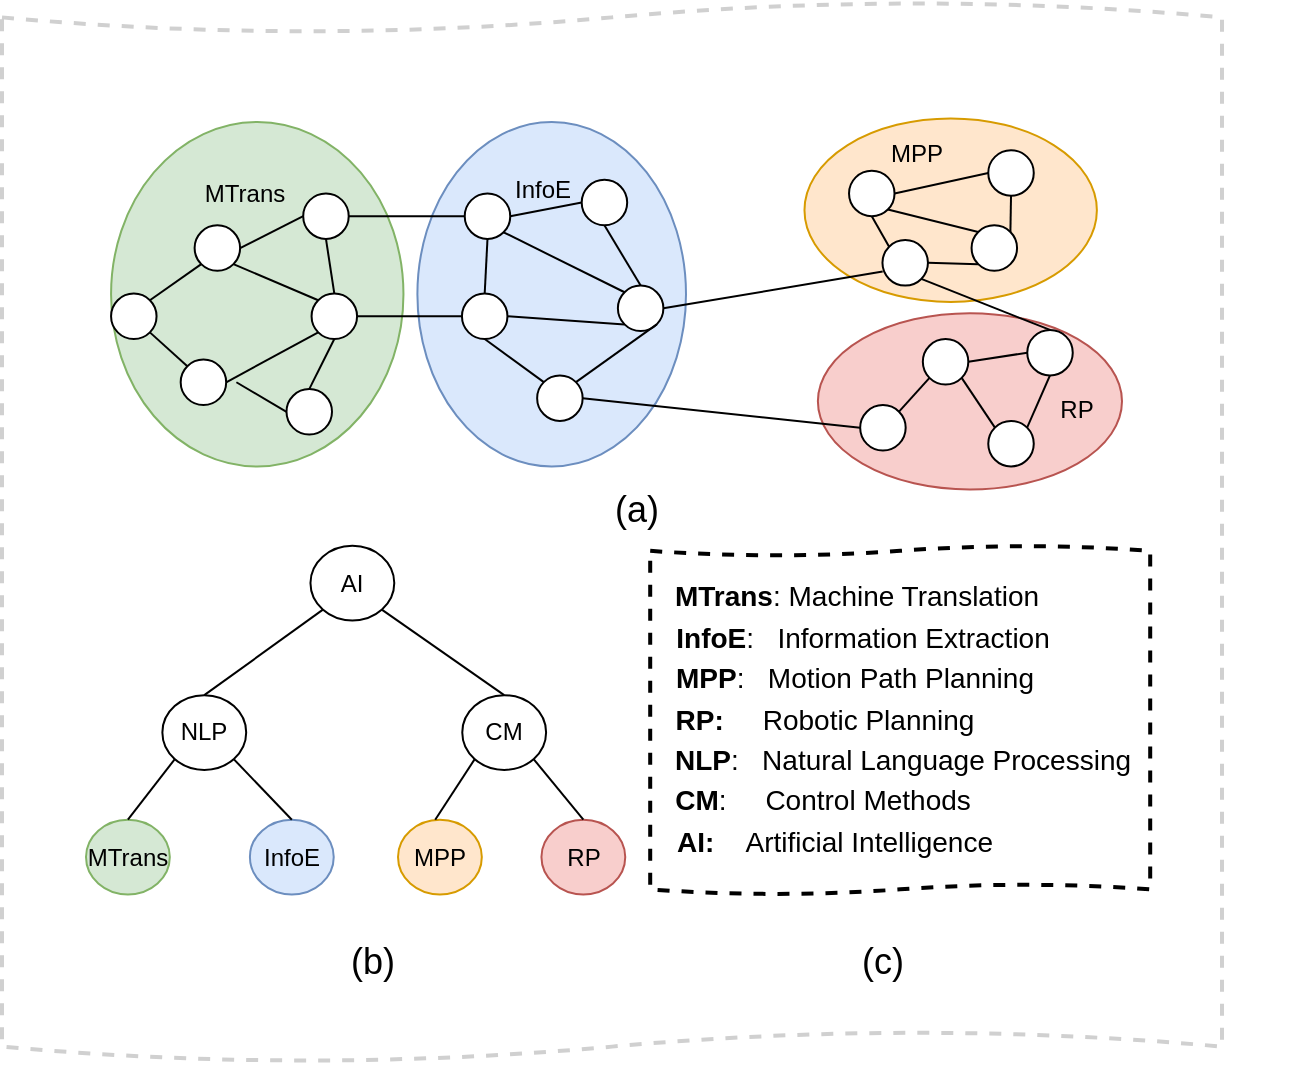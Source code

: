 <mxfile version="15.9.4" type="github">
  <diagram id="Tzu8PK6QvWU2OzIfQCwD" name="第 1 页">
    <mxGraphModel dx="2262" dy="1747" grid="1" gridSize="10" guides="1" tooltips="1" connect="1" arrows="1" fold="1" page="1" pageScale="1" pageWidth="827" pageHeight="1169" math="0" shadow="0">
      <root>
        <mxCell id="0" />
        <mxCell id="1" parent="0" />
        <mxCell id="Qkokatxqa7HjXn-N0xHt-103" value="" style="group" vertex="1" connectable="0" parent="1">
          <mxGeometry x="-200" y="-40" width="650" height="540" as="geometry" />
        </mxCell>
        <mxCell id="Qkokatxqa7HjXn-N0xHt-98" value="" style="shape=tape;whiteSpace=wrap;html=1;strokeWidth=2;size=0.029;dashed=1;strokeColor=#D0D0D0;" vertex="1" parent="Qkokatxqa7HjXn-N0xHt-103">
          <mxGeometry width="610" height="530" as="geometry" />
        </mxCell>
        <mxCell id="Qkokatxqa7HjXn-N0xHt-16" value="" style="group" vertex="1" connectable="0" parent="Qkokatxqa7HjXn-N0xHt-103">
          <mxGeometry x="42" y="40" width="608" height="500" as="geometry" />
        </mxCell>
        <mxCell id="Qkokatxqa7HjXn-N0xHt-91" value="" style="group" vertex="1" connectable="0" parent="Qkokatxqa7HjXn-N0xHt-16">
          <mxGeometry x="12.53" y="18.2" width="595.47" height="461.8" as="geometry" />
        </mxCell>
        <mxCell id="Qkokatxqa7HjXn-N0xHt-100" value="" style="group" vertex="1" connectable="0" parent="Qkokatxqa7HjXn-N0xHt-91">
          <mxGeometry width="505.47" height="185.53" as="geometry" />
        </mxCell>
        <mxCell id="Qkokatxqa7HjXn-N0xHt-19" value="" style="ellipse;whiteSpace=wrap;html=1;strokeColor=#b85450;fillColor=#F8CECC;" vertex="1" parent="Qkokatxqa7HjXn-N0xHt-100">
          <mxGeometry x="353.41" y="97.38" width="152.06" height="88.15" as="geometry" />
        </mxCell>
        <mxCell id="Qkokatxqa7HjXn-N0xHt-20" value="" style="ellipse;whiteSpace=wrap;html=1;strokeColor=#d79b00;fillColor=#FFE6CC;" vertex="1" parent="Qkokatxqa7HjXn-N0xHt-100">
          <mxGeometry x="346.71" width="146.2" height="91.8" as="geometry" />
        </mxCell>
        <mxCell id="Qkokatxqa7HjXn-N0xHt-21" value="" style="ellipse;whiteSpace=wrap;html=1;strokeColor=#6c8ebf;fillColor=#dae8fc;" vertex="1" parent="Qkokatxqa7HjXn-N0xHt-100">
          <mxGeometry x="153.17" y="1.8" width="134.3" height="172.21" as="geometry" />
        </mxCell>
        <mxCell id="Qkokatxqa7HjXn-N0xHt-22" value="" style="ellipse;whiteSpace=wrap;html=1;fillColor=#d5e8d4;strokeColor=#82B366;" vertex="1" parent="Qkokatxqa7HjXn-N0xHt-100">
          <mxGeometry y="1.8" width="146.2" height="172.21" as="geometry" />
        </mxCell>
        <mxCell id="Qkokatxqa7HjXn-N0xHt-23" value="" style="ellipse;whiteSpace=wrap;html=1;aspect=fixed;fillColor=#FFFFFF;" vertex="1" parent="Qkokatxqa7HjXn-N0xHt-100">
          <mxGeometry x="41.774" y="53.454" width="22.747" height="22.747" as="geometry" />
        </mxCell>
        <mxCell id="Qkokatxqa7HjXn-N0xHt-24" value="" style="ellipse;whiteSpace=wrap;html=1;aspect=fixed;fillColor=#FFFFFF;direction=south;" vertex="1" parent="Qkokatxqa7HjXn-N0xHt-100">
          <mxGeometry x="0.002" y="87.575" width="22.747" height="22.747" as="geometry" />
        </mxCell>
        <mxCell id="Qkokatxqa7HjXn-N0xHt-25" value="" style="ellipse;whiteSpace=wrap;html=1;aspect=fixed;fillColor=#FFFFFF;" vertex="1" parent="Qkokatxqa7HjXn-N0xHt-100">
          <mxGeometry x="34.812" y="120.558" width="22.747" height="22.747" as="geometry" />
        </mxCell>
        <mxCell id="Qkokatxqa7HjXn-N0xHt-26" value="" style="ellipse;whiteSpace=wrap;html=1;aspect=fixed;fillColor=#FFFFFF;strokeColor=#000000;" vertex="1" parent="Qkokatxqa7HjXn-N0xHt-100">
          <mxGeometry x="96.078" y="37.531" width="22.747" height="22.747" as="geometry" />
        </mxCell>
        <mxCell id="Qkokatxqa7HjXn-N0xHt-27" value="" style="ellipse;whiteSpace=wrap;html=1;aspect=fixed;fillColor=#FFFFFF;strokeColor=#000000;" vertex="1" parent="Qkokatxqa7HjXn-N0xHt-100">
          <mxGeometry x="100.255" y="87.575" width="22.747" height="22.747" as="geometry" />
        </mxCell>
        <mxCell id="Qkokatxqa7HjXn-N0xHt-28" value="" style="ellipse;whiteSpace=wrap;html=1;aspect=fixed;fillColor=#FFFFFF;strokeColor=#000000;" vertex="1" parent="Qkokatxqa7HjXn-N0xHt-100">
          <mxGeometry x="87.723" y="135.344" width="22.747" height="22.747" as="geometry" />
        </mxCell>
        <mxCell id="Qkokatxqa7HjXn-N0xHt-29" value="" style="ellipse;whiteSpace=wrap;html=1;aspect=fixed;fillColor=#FFFFFF;strokeColor=#000000;" vertex="1" parent="Qkokatxqa7HjXn-N0xHt-100">
          <mxGeometry x="175.445" y="87.575" width="22.747" height="22.747" as="geometry" />
        </mxCell>
        <mxCell id="Qkokatxqa7HjXn-N0xHt-30" value="" style="ellipse;whiteSpace=wrap;html=1;aspect=fixed;fillColor=#FFFFFF;strokeColor=#000000;" vertex="1" parent="Qkokatxqa7HjXn-N0xHt-100">
          <mxGeometry x="176.837" y="37.531" width="22.747" height="22.747" as="geometry" />
        </mxCell>
        <mxCell id="Qkokatxqa7HjXn-N0xHt-31" value="" style="endArrow=none;html=1;exitX=1;exitY=0.5;exitDx=0;exitDy=0;entryX=0;entryY=0.5;entryDx=0;entryDy=0;fontSize=12;fillColor=#FFFFFF;" edge="1" parent="Qkokatxqa7HjXn-N0xHt-100" source="Qkokatxqa7HjXn-N0xHt-23" target="Qkokatxqa7HjXn-N0xHt-26">
          <mxGeometry width="50" height="50" relative="1" as="geometry">
            <mxPoint x="448.356" y="274.102" as="sourcePoint" />
            <mxPoint x="86.331" y="58.003" as="targetPoint" />
            <Array as="points">
              <mxPoint x="96.078" y="48.904" />
            </Array>
          </mxGeometry>
        </mxCell>
        <mxCell id="Qkokatxqa7HjXn-N0xHt-32" value="" style="endArrow=none;html=1;exitX=1;exitY=1;exitDx=0;exitDy=0;entryX=0;entryY=0;entryDx=0;entryDy=0;fontSize=12;fillColor=#FFFFFF;" edge="1" parent="Qkokatxqa7HjXn-N0xHt-100" source="Qkokatxqa7HjXn-N0xHt-23" target="Qkokatxqa7HjXn-N0xHt-27">
          <mxGeometry width="50" height="50" relative="1" as="geometry">
            <mxPoint x="448.356" y="274.102" as="sourcePoint" />
            <mxPoint x="517.976" y="217.234" as="targetPoint" />
          </mxGeometry>
        </mxCell>
        <mxCell id="Qkokatxqa7HjXn-N0xHt-33" value="" style="endArrow=none;html=1;entryX=0;entryY=0.5;entryDx=0;entryDy=0;fontSize=12;fillColor=#FFFFFF;" edge="1" parent="Qkokatxqa7HjXn-N0xHt-100" target="Qkokatxqa7HjXn-N0xHt-28">
          <mxGeometry width="50" height="50" relative="1" as="geometry">
            <mxPoint x="62.66" y="131.932" as="sourcePoint" />
            <mxPoint x="517.976" y="217.234" as="targetPoint" />
          </mxGeometry>
        </mxCell>
        <mxCell id="Qkokatxqa7HjXn-N0xHt-34" value="" style="endArrow=none;html=1;exitX=1;exitY=0.5;exitDx=0;exitDy=0;entryX=0;entryY=1;entryDx=0;entryDy=0;fontSize=12;fillColor=#FFFFFF;" edge="1" parent="Qkokatxqa7HjXn-N0xHt-100" source="Qkokatxqa7HjXn-N0xHt-25" target="Qkokatxqa7HjXn-N0xHt-27">
          <mxGeometry width="50" height="50" relative="1" as="geometry">
            <mxPoint x="448.356" y="274.102" as="sourcePoint" />
            <mxPoint x="517.976" y="217.234" as="targetPoint" />
          </mxGeometry>
        </mxCell>
        <mxCell id="Qkokatxqa7HjXn-N0xHt-35" value="" style="endArrow=none;html=1;exitX=0;exitY=0;exitDx=0;exitDy=0;entryX=0;entryY=1;entryDx=0;entryDy=0;fontSize=12;fillColor=#FFFFFF;" edge="1" parent="Qkokatxqa7HjXn-N0xHt-100" source="Qkokatxqa7HjXn-N0xHt-24" target="Qkokatxqa7HjXn-N0xHt-23">
          <mxGeometry width="50" height="50" relative="1" as="geometry">
            <mxPoint x="448.356" y="274.102" as="sourcePoint" />
            <mxPoint x="517.976" y="217.234" as="targetPoint" />
          </mxGeometry>
        </mxCell>
        <mxCell id="Qkokatxqa7HjXn-N0xHt-36" value="" style="endArrow=none;html=1;exitX=1;exitY=0;exitDx=0;exitDy=0;entryX=0;entryY=0;entryDx=0;entryDy=0;fontSize=12;fillColor=#FFFFFF;" edge="1" parent="Qkokatxqa7HjXn-N0xHt-100" source="Qkokatxqa7HjXn-N0xHt-24" target="Qkokatxqa7HjXn-N0xHt-25">
          <mxGeometry width="50" height="50" relative="1" as="geometry">
            <mxPoint x="448.356" y="274.102" as="sourcePoint" />
            <mxPoint x="517.976" y="217.234" as="targetPoint" />
          </mxGeometry>
        </mxCell>
        <mxCell id="Qkokatxqa7HjXn-N0xHt-37" value="" style="endArrow=none;html=1;entryX=0.5;entryY=1;entryDx=0;entryDy=0;exitX=0.5;exitY=0;exitDx=0;exitDy=0;fontSize=12;fillColor=#FFFFFF;" edge="1" parent="Qkokatxqa7HjXn-N0xHt-100" source="Qkokatxqa7HjXn-N0xHt-27" target="Qkokatxqa7HjXn-N0xHt-26">
          <mxGeometry width="50" height="50" relative="1" as="geometry">
            <mxPoint x="448.356" y="274.102" as="sourcePoint" />
            <mxPoint x="517.976" y="217.234" as="targetPoint" />
          </mxGeometry>
        </mxCell>
        <mxCell id="Qkokatxqa7HjXn-N0xHt-38" value="" style="endArrow=none;html=1;entryX=0.5;entryY=1;entryDx=0;entryDy=0;exitX=0.5;exitY=0;exitDx=0;exitDy=0;fontSize=12;fillColor=#FFFFFF;" edge="1" parent="Qkokatxqa7HjXn-N0xHt-100" source="Qkokatxqa7HjXn-N0xHt-28" target="Qkokatxqa7HjXn-N0xHt-27">
          <mxGeometry width="50" height="50" relative="1" as="geometry">
            <mxPoint x="448.356" y="274.102" as="sourcePoint" />
            <mxPoint x="517.976" y="217.234" as="targetPoint" />
          </mxGeometry>
        </mxCell>
        <mxCell id="Qkokatxqa7HjXn-N0xHt-39" value="" style="endArrow=none;html=1;entryX=1;entryY=0.5;entryDx=0;entryDy=0;exitX=0;exitY=0.5;exitDx=0;exitDy=0;fontSize=12;fillColor=#FFFFFF;" edge="1" parent="Qkokatxqa7HjXn-N0xHt-100" source="Qkokatxqa7HjXn-N0xHt-30" target="Qkokatxqa7HjXn-N0xHt-26">
          <mxGeometry width="50" height="50" relative="1" as="geometry">
            <mxPoint x="448.356" y="274.102" as="sourcePoint" />
            <mxPoint x="517.976" y="217.234" as="targetPoint" />
          </mxGeometry>
        </mxCell>
        <mxCell id="Qkokatxqa7HjXn-N0xHt-40" value="" style="endArrow=none;html=1;exitX=1;exitY=0.5;exitDx=0;exitDy=0;entryX=0;entryY=0.5;entryDx=0;entryDy=0;fontSize=12;fillColor=#FFFFFF;" edge="1" parent="Qkokatxqa7HjXn-N0xHt-100" source="Qkokatxqa7HjXn-N0xHt-27" target="Qkokatxqa7HjXn-N0xHt-29">
          <mxGeometry width="50" height="50" relative="1" as="geometry">
            <mxPoint x="448.356" y="274.102" as="sourcePoint" />
            <mxPoint x="517.976" y="217.234" as="targetPoint" />
          </mxGeometry>
        </mxCell>
        <mxCell id="Qkokatxqa7HjXn-N0xHt-41" value="" style="endArrow=none;html=1;entryX=0.5;entryY=1;entryDx=0;entryDy=0;exitX=0.5;exitY=0;exitDx=0;exitDy=0;fontSize=12;fillColor=#FFFFFF;" edge="1" parent="Qkokatxqa7HjXn-N0xHt-100" source="Qkokatxqa7HjXn-N0xHt-29" target="Qkokatxqa7HjXn-N0xHt-30">
          <mxGeometry width="50" height="50" relative="1" as="geometry">
            <mxPoint x="448.356" y="274.102" as="sourcePoint" />
            <mxPoint x="517.976" y="217.234" as="targetPoint" />
          </mxGeometry>
        </mxCell>
        <mxCell id="Qkokatxqa7HjXn-N0xHt-42" value="" style="ellipse;whiteSpace=wrap;html=1;aspect=fixed;fillColor=#FFFFFF;strokeColor=#000000;" vertex="1" parent="Qkokatxqa7HjXn-N0xHt-100">
          <mxGeometry x="213.04" y="128.52" width="22.747" height="22.747" as="geometry" />
        </mxCell>
        <mxCell id="Qkokatxqa7HjXn-N0xHt-43" value="" style="endArrow=none;html=1;entryX=0.5;entryY=1;entryDx=0;entryDy=0;fontSize=12;fillColor=#FFFFFF;exitX=0;exitY=0;exitDx=0;exitDy=0;" edge="1" parent="Qkokatxqa7HjXn-N0xHt-100" source="Qkokatxqa7HjXn-N0xHt-42" target="Qkokatxqa7HjXn-N0xHt-29">
          <mxGeometry width="50" height="50" relative="1" as="geometry">
            <mxPoint x="226.964" y="128.52" as="sourcePoint" />
            <mxPoint x="517.976" y="217.234" as="targetPoint" />
          </mxGeometry>
        </mxCell>
        <mxCell id="Qkokatxqa7HjXn-N0xHt-44" value="" style="ellipse;whiteSpace=wrap;html=1;aspect=fixed;fillColor=#FFFFFF;strokeColor=#000000;" vertex="1" parent="Qkokatxqa7HjXn-N0xHt-100">
          <mxGeometry x="235.318" y="30.707" width="22.747" height="22.747" as="geometry" />
        </mxCell>
        <mxCell id="Qkokatxqa7HjXn-N0xHt-45" value="" style="ellipse;whiteSpace=wrap;html=1;aspect=fixed;fillColor=#FFFFFF;strokeColor=#000000;" vertex="1" parent="Qkokatxqa7HjXn-N0xHt-100">
          <mxGeometry x="253.419" y="83.594" width="22.747" height="22.747" as="geometry" />
        </mxCell>
        <mxCell id="Qkokatxqa7HjXn-N0xHt-46" value="" style="endArrow=none;html=1;exitX=1;exitY=0.5;exitDx=0;exitDy=0;entryX=0;entryY=0.5;entryDx=0;entryDy=0;fontSize=12;fillColor=#FFFFFF;" edge="1" parent="Qkokatxqa7HjXn-N0xHt-100" source="Qkokatxqa7HjXn-N0xHt-30" target="Qkokatxqa7HjXn-N0xHt-44">
          <mxGeometry width="50" height="50" relative="1" as="geometry">
            <mxPoint x="448.356" y="160.366" as="sourcePoint" />
            <mxPoint x="517.976" y="103.498" as="targetPoint" />
          </mxGeometry>
        </mxCell>
        <mxCell id="Qkokatxqa7HjXn-N0xHt-47" value="" style="endArrow=none;html=1;entryX=0;entryY=0;entryDx=0;entryDy=0;exitX=1;exitY=1;exitDx=0;exitDy=0;fontSize=12;fillColor=#FFFFFF;" edge="1" parent="Qkokatxqa7HjXn-N0xHt-100" source="Qkokatxqa7HjXn-N0xHt-30" target="Qkokatxqa7HjXn-N0xHt-45">
          <mxGeometry width="50" height="50" relative="1" as="geometry">
            <mxPoint x="197.723" y="46.63" as="sourcePoint" />
            <mxPoint x="517.976" y="103.498" as="targetPoint" />
          </mxGeometry>
        </mxCell>
        <mxCell id="Qkokatxqa7HjXn-N0xHt-48" value="" style="endArrow=none;html=1;exitX=1;exitY=0.5;exitDx=0;exitDy=0;entryX=0;entryY=1;entryDx=0;entryDy=0;fontSize=12;fillColor=#FFFFFF;" edge="1" parent="Qkokatxqa7HjXn-N0xHt-100" source="Qkokatxqa7HjXn-N0xHt-29" target="Qkokatxqa7HjXn-N0xHt-45">
          <mxGeometry width="50" height="50" relative="1" as="geometry">
            <mxPoint x="448.356" y="160.366" as="sourcePoint" />
            <mxPoint x="517.976" y="103.498" as="targetPoint" />
          </mxGeometry>
        </mxCell>
        <mxCell id="Qkokatxqa7HjXn-N0xHt-49" value="" style="endArrow=none;html=1;exitX=0.5;exitY=0;exitDx=0;exitDy=0;entryX=0.5;entryY=1;entryDx=0;entryDy=0;fontSize=12;fillColor=#FFFFFF;" edge="1" parent="Qkokatxqa7HjXn-N0xHt-100" source="Qkokatxqa7HjXn-N0xHt-45" target="Qkokatxqa7HjXn-N0xHt-44">
          <mxGeometry width="50" height="50" relative="1" as="geometry">
            <mxPoint x="448.356" y="160.366" as="sourcePoint" />
            <mxPoint x="517.976" y="103.498" as="targetPoint" />
          </mxGeometry>
        </mxCell>
        <mxCell id="Qkokatxqa7HjXn-N0xHt-50" value="" style="ellipse;whiteSpace=wrap;html=1;aspect=fixed;fillColor=#FFFFFF;strokeColor=#000000;" vertex="1" parent="Qkokatxqa7HjXn-N0xHt-100">
          <mxGeometry x="385.698" y="60.847" width="22.747" height="22.747" as="geometry" />
        </mxCell>
        <mxCell id="Qkokatxqa7HjXn-N0xHt-51" value="" style="ellipse;whiteSpace=wrap;html=1;aspect=fixed;fillColor=#FFFFFF;strokeColor=#000000;" vertex="1" parent="Qkokatxqa7HjXn-N0xHt-100">
          <mxGeometry x="430.255" y="53.454" width="22.747" height="22.747" as="geometry" />
        </mxCell>
        <mxCell id="Qkokatxqa7HjXn-N0xHt-52" value="" style="ellipse;whiteSpace=wrap;html=1;aspect=fixed;fillColor=#FFFFFF;strokeColor=#000000;" vertex="1" parent="Qkokatxqa7HjXn-N0xHt-100">
          <mxGeometry x="368.989" y="26.157" width="22.747" height="22.747" as="geometry" />
        </mxCell>
        <mxCell id="Qkokatxqa7HjXn-N0xHt-53" value="" style="ellipse;whiteSpace=wrap;html=1;aspect=fixed;fillColor=#FFFFFF;strokeColor=#000000;" vertex="1" parent="Qkokatxqa7HjXn-N0xHt-100">
          <mxGeometry x="438.609" y="15.921" width="22.747" height="22.747" as="geometry" />
        </mxCell>
        <mxCell id="Qkokatxqa7HjXn-N0xHt-54" value="" style="endArrow=none;html=1;exitX=1;exitY=0.5;exitDx=0;exitDy=0;entryX=0;entryY=0.5;entryDx=0;entryDy=0;fontSize=12;fillColor=#FFFFFF;" edge="1" parent="Qkokatxqa7HjXn-N0xHt-100" source="Qkokatxqa7HjXn-N0xHt-52" target="Qkokatxqa7HjXn-N0xHt-53">
          <mxGeometry width="50" height="50" relative="1" as="geometry">
            <mxPoint x="494.305" y="269.553" as="sourcePoint" />
            <mxPoint x="563.926" y="212.685" as="targetPoint" />
          </mxGeometry>
        </mxCell>
        <mxCell id="Qkokatxqa7HjXn-N0xHt-55" value="" style="endArrow=none;html=1;exitX=1;exitY=1;exitDx=0;exitDy=0;entryX=0;entryY=0;entryDx=0;entryDy=0;fontSize=12;fillColor=#FFFFFF;" edge="1" parent="Qkokatxqa7HjXn-N0xHt-100" source="Qkokatxqa7HjXn-N0xHt-52" target="Qkokatxqa7HjXn-N0xHt-51">
          <mxGeometry width="50" height="50" relative="1" as="geometry">
            <mxPoint x="494.305" y="269.553" as="sourcePoint" />
            <mxPoint x="563.926" y="212.685" as="targetPoint" />
          </mxGeometry>
        </mxCell>
        <mxCell id="Qkokatxqa7HjXn-N0xHt-56" value="" style="endArrow=none;html=1;entryX=0;entryY=0;entryDx=0;entryDy=0;fontSize=12;fillColor=#FFFFFF;exitX=0.5;exitY=1;exitDx=0;exitDy=0;" edge="1" parent="Qkokatxqa7HjXn-N0xHt-100" source="Qkokatxqa7HjXn-N0xHt-52" target="Qkokatxqa7HjXn-N0xHt-50">
          <mxGeometry width="50" height="50" relative="1" as="geometry">
            <mxPoint x="387.09" y="50.042" as="sourcePoint" />
            <mxPoint x="563.926" y="212.685" as="targetPoint" />
          </mxGeometry>
        </mxCell>
        <mxCell id="Qkokatxqa7HjXn-N0xHt-57" value="" style="endArrow=none;html=1;exitX=1;exitY=0;exitDx=0;exitDy=0;entryX=0.5;entryY=1;entryDx=0;entryDy=0;fontSize=12;fillColor=#FFFFFF;" edge="1" parent="Qkokatxqa7HjXn-N0xHt-100" source="Qkokatxqa7HjXn-N0xHt-51" target="Qkokatxqa7HjXn-N0xHt-53">
          <mxGeometry width="50" height="50" relative="1" as="geometry">
            <mxPoint x="494.305" y="269.553" as="sourcePoint" />
            <mxPoint x="563.926" y="212.685" as="targetPoint" />
          </mxGeometry>
        </mxCell>
        <mxCell id="Qkokatxqa7HjXn-N0xHt-58" value="" style="endArrow=none;html=1;exitX=1;exitY=0.5;exitDx=0;exitDy=0;entryX=0;entryY=1;entryDx=0;entryDy=0;fontSize=12;fillColor=#FFFFFF;" edge="1" parent="Qkokatxqa7HjXn-N0xHt-100" source="Qkokatxqa7HjXn-N0xHt-50" target="Qkokatxqa7HjXn-N0xHt-51">
          <mxGeometry width="50" height="50" relative="1" as="geometry">
            <mxPoint x="494.305" y="269.553" as="sourcePoint" />
            <mxPoint x="563.926" y="212.685" as="targetPoint" />
          </mxGeometry>
        </mxCell>
        <mxCell id="Qkokatxqa7HjXn-N0xHt-59" value="" style="ellipse;whiteSpace=wrap;html=1;aspect=fixed;fillColor=#FFFFFF;strokeColor=#000000;" vertex="1" parent="Qkokatxqa7HjXn-N0xHt-100">
          <mxGeometry x="458.103" y="105.772" width="22.747" height="22.747" as="geometry" />
        </mxCell>
        <mxCell id="Qkokatxqa7HjXn-N0xHt-60" value="" style="ellipse;whiteSpace=wrap;html=1;aspect=fixed;fillColor=#FFFFFF;strokeColor=#000000;" vertex="1" parent="Qkokatxqa7HjXn-N0xHt-100">
          <mxGeometry x="438.609" y="151.267" width="22.747" height="22.747" as="geometry" />
        </mxCell>
        <mxCell id="Qkokatxqa7HjXn-N0xHt-61" value="" style="ellipse;whiteSpace=wrap;html=1;aspect=fixed;fillColor=#FFFFFF;strokeColor=#000000;" vertex="1" parent="Qkokatxqa7HjXn-N0xHt-100">
          <mxGeometry x="374.559" y="143.305" width="22.747" height="22.747" as="geometry" />
        </mxCell>
        <mxCell id="Qkokatxqa7HjXn-N0xHt-62" value="" style="ellipse;whiteSpace=wrap;html=1;aspect=fixed;fillColor=#FFFFFF;strokeColor=#000000;" vertex="1" parent="Qkokatxqa7HjXn-N0xHt-100">
          <mxGeometry x="405.888" y="110.322" width="22.747" height="22.747" as="geometry" />
        </mxCell>
        <mxCell id="Qkokatxqa7HjXn-N0xHt-63" value="" style="endArrow=none;html=1;entryX=0;entryY=1;entryDx=0;entryDy=0;exitX=1;exitY=0;exitDx=0;exitDy=0;fontSize=12;fillColor=#FFFFFF;" edge="1" parent="Qkokatxqa7HjXn-N0xHt-100" source="Qkokatxqa7HjXn-N0xHt-61" target="Qkokatxqa7HjXn-N0xHt-62">
          <mxGeometry width="50" height="50" relative="1" as="geometry">
            <mxPoint x="494.305" y="269.553" as="sourcePoint" />
            <mxPoint x="563.926" y="212.685" as="targetPoint" />
          </mxGeometry>
        </mxCell>
        <mxCell id="Qkokatxqa7HjXn-N0xHt-64" value="" style="endArrow=none;html=1;entryX=1;entryY=1;entryDx=0;entryDy=0;exitX=0;exitY=0;exitDx=0;exitDy=0;fontSize=12;fillColor=#FFFFFF;" edge="1" parent="Qkokatxqa7HjXn-N0xHt-100" source="Qkokatxqa7HjXn-N0xHt-60" target="Qkokatxqa7HjXn-N0xHt-62">
          <mxGeometry width="50" height="50" relative="1" as="geometry">
            <mxPoint x="494.305" y="269.553" as="sourcePoint" />
            <mxPoint x="563.926" y="212.685" as="targetPoint" />
          </mxGeometry>
        </mxCell>
        <mxCell id="Qkokatxqa7HjXn-N0xHt-65" value="" style="endArrow=none;html=1;exitX=1;exitY=0.5;exitDx=0;exitDy=0;entryX=0;entryY=0.5;entryDx=0;entryDy=0;fontSize=12;fillColor=#FFFFFF;" edge="1" parent="Qkokatxqa7HjXn-N0xHt-100" source="Qkokatxqa7HjXn-N0xHt-62" target="Qkokatxqa7HjXn-N0xHt-59">
          <mxGeometry width="50" height="50" relative="1" as="geometry">
            <mxPoint x="494.305" y="269.553" as="sourcePoint" />
            <mxPoint x="563.926" y="212.685" as="targetPoint" />
          </mxGeometry>
        </mxCell>
        <mxCell id="Qkokatxqa7HjXn-N0xHt-66" value="" style="endArrow=none;html=1;entryX=0.5;entryY=1;entryDx=0;entryDy=0;exitX=1;exitY=0;exitDx=0;exitDy=0;fontSize=12;fillColor=#FFFFFF;" edge="1" parent="Qkokatxqa7HjXn-N0xHt-100" source="Qkokatxqa7HjXn-N0xHt-60" target="Qkokatxqa7HjXn-N0xHt-59">
          <mxGeometry width="50" height="50" relative="1" as="geometry">
            <mxPoint x="494.305" y="269.553" as="sourcePoint" />
            <mxPoint x="563.926" y="212.685" as="targetPoint" />
          </mxGeometry>
        </mxCell>
        <mxCell id="Qkokatxqa7HjXn-N0xHt-67" value="" style="endArrow=none;html=1;entryX=0.5;entryY=0;entryDx=0;entryDy=0;exitX=1;exitY=1;exitDx=0;exitDy=0;fontSize=12;fillColor=#FFFFFF;" edge="1" parent="Qkokatxqa7HjXn-N0xHt-100" source="Qkokatxqa7HjXn-N0xHt-50" target="Qkokatxqa7HjXn-N0xHt-59">
          <mxGeometry width="50" height="50" relative="1" as="geometry">
            <mxPoint x="473.419" y="269.553" as="sourcePoint" />
            <mxPoint x="543.04" y="212.685" as="targetPoint" />
          </mxGeometry>
        </mxCell>
        <mxCell id="Qkokatxqa7HjXn-N0xHt-68" value="" style="endArrow=none;html=1;exitX=1;exitY=0.5;exitDx=0;exitDy=0;fontSize=12;fillColor=#FFFFFF;entryX=0.005;entryY=0.69;entryDx=0;entryDy=0;entryPerimeter=0;" edge="1" parent="Qkokatxqa7HjXn-N0xHt-100" source="Qkokatxqa7HjXn-N0xHt-45" target="Qkokatxqa7HjXn-N0xHt-50">
          <mxGeometry width="50" height="50" relative="1" as="geometry">
            <mxPoint x="313.293" y="144.443" as="sourcePoint" />
            <mxPoint x="382.913" y="87.575" as="targetPoint" />
          </mxGeometry>
        </mxCell>
        <mxCell id="Qkokatxqa7HjXn-N0xHt-69" value="" style="endArrow=none;html=1;entryX=1;entryY=1;entryDx=0;entryDy=0;exitX=1;exitY=0;exitDx=0;exitDy=0;fontSize=12;fillColor=#FFFFFF;" edge="1" parent="Qkokatxqa7HjXn-N0xHt-100" source="Qkokatxqa7HjXn-N0xHt-42" target="Qkokatxqa7HjXn-N0xHt-45">
          <mxGeometry width="50" height="50" relative="1" as="geometry">
            <mxPoint x="448.356" y="274.102" as="sourcePoint" />
            <mxPoint x="517.976" y="217.234" as="targetPoint" />
          </mxGeometry>
        </mxCell>
        <mxCell id="Qkokatxqa7HjXn-N0xHt-70" value="" style="endArrow=none;html=1;entryX=1;entryY=0.5;entryDx=0;entryDy=0;exitX=0;exitY=0.5;exitDx=0;exitDy=0;fontSize=12;fillColor=#FFFFFF;" edge="1" parent="Qkokatxqa7HjXn-N0xHt-100" source="Qkokatxqa7HjXn-N0xHt-61" target="Qkokatxqa7HjXn-N0xHt-42">
          <mxGeometry width="50" height="50" relative="1" as="geometry">
            <mxPoint x="370.381" y="155.816" as="sourcePoint" />
            <mxPoint x="254.911" y="105.853" as="targetPoint" />
          </mxGeometry>
        </mxCell>
        <mxCell id="Qkokatxqa7HjXn-N0xHt-71" value="MTrans" style="text;html=1;resizable=0;autosize=1;align=center;verticalAlign=middle;points=[];fillColor=none;strokeColor=none;rounded=0;dashed=1;" vertex="1" parent="Qkokatxqa7HjXn-N0xHt-100">
          <mxGeometry x="36.081" y="27.531" width="60" height="20" as="geometry" />
        </mxCell>
        <mxCell id="Qkokatxqa7HjXn-N0xHt-72" value="InfoE" style="text;html=1;resizable=0;autosize=1;align=center;verticalAlign=middle;points=[];fillColor=none;strokeColor=none;rounded=0;dashed=1;" vertex="1" parent="Qkokatxqa7HjXn-N0xHt-100">
          <mxGeometry x="195.314" y="26.154" width="40" height="20" as="geometry" />
        </mxCell>
        <mxCell id="Qkokatxqa7HjXn-N0xHt-73" value="RP" style="text;html=1;resizable=0;autosize=1;align=center;verticalAlign=middle;points=[];fillColor=none;strokeColor=none;rounded=0;dashed=1;" vertex="1" parent="Qkokatxqa7HjXn-N0xHt-100">
          <mxGeometry x="467.85" y="135.344" width="30" height="20" as="geometry" />
        </mxCell>
        <mxCell id="Qkokatxqa7HjXn-N0xHt-74" value="MPP" style="text;html=1;resizable=0;autosize=1;align=center;verticalAlign=middle;points=[];fillColor=none;strokeColor=none;rounded=0;dashed=1;" vertex="1" parent="Qkokatxqa7HjXn-N0xHt-100">
          <mxGeometry x="382.913" y="7.959" width="40" height="20" as="geometry" />
        </mxCell>
        <mxCell id="Qkokatxqa7HjXn-N0xHt-90" value="" style="group" vertex="1" connectable="0" parent="Qkokatxqa7HjXn-N0xHt-16">
          <mxGeometry y="231.87" width="532.098" height="174.34" as="geometry" />
        </mxCell>
        <mxCell id="Qkokatxqa7HjXn-N0xHt-2" value="" style="group" vertex="1" connectable="0" parent="Qkokatxqa7HjXn-N0xHt-90">
          <mxGeometry width="269.629" height="174.34" as="geometry" />
        </mxCell>
        <mxCell id="Qkokatxqa7HjXn-N0xHt-3" value="MTrans" style="ellipse;whiteSpace=wrap;html=1;strokeColor=#82B366;fillColor=#d5e8d4;" vertex="1" parent="Qkokatxqa7HjXn-N0xHt-2">
          <mxGeometry y="136.981" width="41.911" height="37.359" as="geometry" />
        </mxCell>
        <mxCell id="Qkokatxqa7HjXn-N0xHt-4" value="InfoE" style="ellipse;whiteSpace=wrap;html=1;strokeColor=#6c8ebf;fillColor=#dae8fc;" vertex="1" parent="Qkokatxqa7HjXn-N0xHt-2">
          <mxGeometry x="81.96" y="136.981" width="41.911" height="37.359" as="geometry" />
        </mxCell>
        <mxCell id="Qkokatxqa7HjXn-N0xHt-5" value="MPP" style="ellipse;whiteSpace=wrap;html=1;strokeColor=#d79b00;fillColor=#FFE6CC;" vertex="1" parent="Qkokatxqa7HjXn-N0xHt-2">
          <mxGeometry x="156.003" y="136.981" width="41.911" height="37.359" as="geometry" />
        </mxCell>
        <mxCell id="Qkokatxqa7HjXn-N0xHt-6" value="RP" style="ellipse;whiteSpace=wrap;html=1;strokeColor=#b85450;fillColor=#F8CECC;" vertex="1" parent="Qkokatxqa7HjXn-N0xHt-2">
          <mxGeometry x="227.718" y="136.981" width="41.911" height="37.359" as="geometry" />
        </mxCell>
        <mxCell id="Qkokatxqa7HjXn-N0xHt-7" value="NLP" style="ellipse;whiteSpace=wrap;html=1;strokeColor=#000000;fillColor=#ffffff;" vertex="1" parent="Qkokatxqa7HjXn-N0xHt-2">
          <mxGeometry x="38.186" y="74.717" width="41.911" height="37.359" as="geometry" />
        </mxCell>
        <mxCell id="Qkokatxqa7HjXn-N0xHt-8" value="CM" style="ellipse;whiteSpace=wrap;html=1;strokeColor=#000000;fillColor=#ffffff;" vertex="1" parent="Qkokatxqa7HjXn-N0xHt-2">
          <mxGeometry x="188.135" y="74.717" width="41.911" height="37.359" as="geometry" />
        </mxCell>
        <mxCell id="Qkokatxqa7HjXn-N0xHt-9" value="AI" style="ellipse;whiteSpace=wrap;html=1;strokeColor=#000000;fillColor=#ffffff;" vertex="1" parent="Qkokatxqa7HjXn-N0xHt-2">
          <mxGeometry x="112.229" width="41.911" height="37.359" as="geometry" />
        </mxCell>
        <mxCell id="Qkokatxqa7HjXn-N0xHt-10" value="" style="endArrow=none;html=1;exitX=0.5;exitY=0;exitDx=0;exitDy=0;entryX=0;entryY=1;entryDx=0;entryDy=0;" edge="1" parent="Qkokatxqa7HjXn-N0xHt-2" source="Qkokatxqa7HjXn-N0xHt-3" target="Qkokatxqa7HjXn-N0xHt-7">
          <mxGeometry width="50" height="50" relative="1" as="geometry">
            <mxPoint x="-47.499" y="87.793" as="sourcePoint" />
            <mxPoint x="-23.284" y="49.811" as="targetPoint" />
          </mxGeometry>
        </mxCell>
        <mxCell id="Qkokatxqa7HjXn-N0xHt-11" value="" style="endArrow=none;html=1;entryX=1;entryY=1;entryDx=0;entryDy=0;exitX=0.5;exitY=0;exitDx=0;exitDy=0;" edge="1" parent="Qkokatxqa7HjXn-N0xHt-2" source="Qkokatxqa7HjXn-N0xHt-4" target="Qkokatxqa7HjXn-N0xHt-7">
          <mxGeometry width="50" height="50" relative="1" as="geometry">
            <mxPoint x="97.793" y="136.981" as="sourcePoint" />
            <mxPoint x="53.558" y="118.987" as="targetPoint" />
            <Array as="points" />
          </mxGeometry>
        </mxCell>
        <mxCell id="Qkokatxqa7HjXn-N0xHt-12" value="" style="endArrow=none;html=1;exitX=0.444;exitY=0;exitDx=0;exitDy=0;entryX=0;entryY=1;entryDx=0;entryDy=0;exitPerimeter=0;" edge="1" parent="Qkokatxqa7HjXn-N0xHt-2" source="Qkokatxqa7HjXn-N0xHt-5" target="Qkokatxqa7HjXn-N0xHt-8">
          <mxGeometry width="50" height="50" relative="1" as="geometry">
            <mxPoint x="144.361" y="87.17" as="sourcePoint" />
            <mxPoint x="167.65" y="56.722" as="targetPoint" />
          </mxGeometry>
        </mxCell>
        <mxCell id="Qkokatxqa7HjXn-N0xHt-13" value="" style="endArrow=none;html=1;exitX=0.5;exitY=0;exitDx=0;exitDy=0;entryX=1;entryY=1;entryDx=0;entryDy=0;" edge="1" parent="Qkokatxqa7HjXn-N0xHt-2" source="Qkokatxqa7HjXn-N0xHt-6" target="Qkokatxqa7HjXn-N0xHt-8">
          <mxGeometry width="50" height="50" relative="1" as="geometry">
            <mxPoint x="284.065" y="74.717" as="sourcePoint" />
            <mxPoint x="307.349" y="44.83" as="targetPoint" />
          </mxGeometry>
        </mxCell>
        <mxCell id="Qkokatxqa7HjXn-N0xHt-14" value="" style="endArrow=none;html=1;exitX=0.5;exitY=0;exitDx=0;exitDy=0;entryX=0;entryY=1;entryDx=0;entryDy=0;" edge="1" parent="Qkokatxqa7HjXn-N0xHt-2" source="Qkokatxqa7HjXn-N0xHt-7" target="Qkokatxqa7HjXn-N0xHt-9">
          <mxGeometry width="50" height="50" relative="1" as="geometry">
            <mxPoint x="58.21" y="186.793" as="sourcePoint" />
            <mxPoint x="81.499" y="156.345" as="targetPoint" />
          </mxGeometry>
        </mxCell>
        <mxCell id="Qkokatxqa7HjXn-N0xHt-15" value="" style="endArrow=none;html=1;exitX=0.5;exitY=0;exitDx=0;exitDy=0;entryX=1;entryY=1;entryDx=0;entryDy=0;" edge="1" parent="Qkokatxqa7HjXn-N0xHt-2" source="Qkokatxqa7HjXn-N0xHt-8" target="Qkokatxqa7HjXn-N0xHt-9">
          <mxGeometry width="50" height="50" relative="1" as="geometry">
            <mxPoint x="209.556" y="12.453" as="sourcePoint" />
            <mxPoint x="232.845" y="-17.995" as="targetPoint" />
          </mxGeometry>
        </mxCell>
        <mxCell id="Qkokatxqa7HjXn-N0xHt-77" value="" style="group" vertex="1" connectable="0" parent="Qkokatxqa7HjXn-N0xHt-90">
          <mxGeometry x="282.098" width="250" height="174.34" as="geometry" />
        </mxCell>
        <mxCell id="Qkokatxqa7HjXn-N0xHt-78" value="" style="shape=tape;whiteSpace=wrap;html=1;strokeWidth=2;size=0.029;dashed=1;" vertex="1" parent="Qkokatxqa7HjXn-N0xHt-77">
          <mxGeometry width="250" height="174.34" as="geometry" />
        </mxCell>
        <mxCell id="Qkokatxqa7HjXn-N0xHt-79" value="&lt;div style=&quot;text-align: left ; font-size: 14px&quot;&gt;&lt;font style=&quot;font-size: 14px&quot;&gt;&lt;b&gt;MTrans&lt;/b&gt;:&amp;nbsp;Machine Translation&lt;/font&gt;&lt;/div&gt;" style="text;html=1;resizable=0;autosize=1;align=center;verticalAlign=middle;points=[];fillColor=none;strokeColor=none;rounded=0;dashed=1;" vertex="1" parent="Qkokatxqa7HjXn-N0xHt-77">
          <mxGeometry x="3.291" y="15.17" width="200" height="20" as="geometry" />
        </mxCell>
        <mxCell id="Qkokatxqa7HjXn-N0xHt-80" value="&lt;span style=&quot;box-sizing: border-box ; font-family: &amp;#34;arial&amp;#34; , &amp;#34;microsoft yahei&amp;#34; , &amp;#34;\\5fae软雅黑&amp;#34; , &amp;#34;\\5b8b体&amp;#34; , &amp;#34;malgun gothic&amp;#34; , &amp;#34;meiryo&amp;#34; , sans-serif ; font-size: 14px ; line-height: 14px ; text-align: left ; background-color: rgb(255 , 255 , 255)&quot;&gt;&lt;b&gt;NLP&lt;/b&gt;:&amp;nbsp; &amp;nbsp;Natural Language Processing&lt;/span&gt;" style="text;html=1;resizable=0;autosize=1;align=center;verticalAlign=middle;points=[];fillColor=none;strokeColor=none;rounded=0;dashed=1;" vertex="1" parent="Qkokatxqa7HjXn-N0xHt-77">
          <mxGeometry x="6.112" y="97.17" width="240" height="20" as="geometry" />
        </mxCell>
        <mxCell id="Qkokatxqa7HjXn-N0xHt-81" value="&lt;div style=&quot;text-align: left&quot;&gt;&lt;font style=&quot;font-size: 14px&quot;&gt;&lt;b&gt;InfoE&lt;/b&gt;:&amp;nbsp; &amp;nbsp;Information Extraction&lt;/font&gt;&lt;/div&gt;" style="text;html=1;resizable=0;autosize=1;align=center;verticalAlign=middle;points=[];fillColor=none;strokeColor=none;rounded=0;dashed=1;" vertex="1" parent="Qkokatxqa7HjXn-N0xHt-77">
          <mxGeometry x="6.112" y="36.17" width="200" height="20" as="geometry" />
        </mxCell>
        <mxCell id="Qkokatxqa7HjXn-N0xHt-82" value="&lt;div style=&quot;text-align: left&quot;&gt;&lt;font face=&quot;arial, microsoft yahei, \\5fae软雅黑, \\5b8b体, malgun gothic, meiryo, sans-serif&quot;&gt;&lt;span style=&quot;font-size: 14px ; background-color: rgb(255 , 255 , 255)&quot;&gt;&lt;b&gt;RP:&amp;nbsp; &amp;nbsp; &amp;nbsp;&lt;/b&gt;&lt;/span&gt;&lt;/font&gt;&lt;span style=&quot;font-family: &amp;#34;arial&amp;#34; , &amp;#34;microsoft yahei&amp;#34; , &amp;#34;\\5fae软雅黑&amp;#34; , &amp;#34;\\5b8b体&amp;#34; , &amp;#34;malgun gothic&amp;#34; , &amp;#34;meiryo&amp;#34; , sans-serif ; font-size: 14px&quot;&gt;Robotic Planning&lt;/span&gt;&lt;/div&gt;" style="text;html=1;resizable=0;autosize=1;align=center;verticalAlign=middle;points=[];fillColor=none;strokeColor=none;rounded=0;dashed=1;" vertex="1" parent="Qkokatxqa7HjXn-N0xHt-77">
          <mxGeometry x="7.052" y="77.34" width="160" height="20" as="geometry" />
        </mxCell>
        <mxCell id="Qkokatxqa7HjXn-N0xHt-84" value="&lt;span style=&quot;box-sizing: border-box ; font-family: &amp;#34;arial&amp;#34; , &amp;#34;microsoft yahei&amp;#34; , &amp;#34;\\5fae软雅黑&amp;#34; , &amp;#34;\\5b8b体&amp;#34; , &amp;#34;malgun gothic&amp;#34; , &amp;#34;meiryo&amp;#34; , sans-serif ; font-size: 14px ; line-height: 14px ; text-align: left ; background-color: rgb(255 , 255 , 255)&quot;&gt;&lt;b&gt;CM&lt;/b&gt;:&amp;nbsp; &amp;nbsp; &amp;nbsp;Control Methods&lt;/span&gt;" style="text;html=1;resizable=0;autosize=1;align=center;verticalAlign=middle;points=[];fillColor=none;strokeColor=none;rounded=0;dashed=1;" vertex="1" parent="Qkokatxqa7HjXn-N0xHt-77">
          <mxGeometry x="6.112" y="117.17" width="160" height="20" as="geometry" />
        </mxCell>
        <mxCell id="Qkokatxqa7HjXn-N0xHt-85" value="&lt;div style=&quot;text-align: left&quot;&gt;&lt;font face=&quot;arial, microsoft yahei, \\5fae软雅黑, \\5b8b体, malgun gothic, meiryo, sans-serif&quot;&gt;&lt;span style=&quot;font-size: 14px ; background-color: rgb(255 , 255 , 255)&quot;&gt;&lt;b&gt;AI:&amp;nbsp; &amp;nbsp; &lt;/b&gt;&lt;/span&gt;&lt;/font&gt;&lt;span style=&quot;font-family: &amp;#34;arial&amp;#34; , &amp;#34;microsoft yahei&amp;#34; , &amp;#34;\\5fae软雅黑&amp;#34; , &amp;#34;\\5b8b体&amp;#34; , &amp;#34;malgun gothic&amp;#34; , &amp;#34;meiryo&amp;#34; , sans-serif ; font-size: 14px&quot;&gt;Artificial Intelligence&lt;/span&gt;&lt;/div&gt;" style="text;html=1;resizable=0;autosize=1;align=center;verticalAlign=middle;points=[];fillColor=none;strokeColor=none;rounded=0;dashed=1;" vertex="1" parent="Qkokatxqa7HjXn-N0xHt-77">
          <mxGeometry x="7.052" y="138.34" width="170" height="20" as="geometry" />
        </mxCell>
        <mxCell id="Qkokatxqa7HjXn-N0xHt-83" value="&lt;span style=&quot;box-sizing: border-box ; font-family: &amp;#34;arial&amp;#34; , &amp;#34;microsoft yahei&amp;#34; , &amp;#34;\\5fae软雅黑&amp;#34; , &amp;#34;\\5b8b体&amp;#34; , &amp;#34;malgun gothic&amp;#34; , &amp;#34;meiryo&amp;#34; , sans-serif ; font-size: 14px ; line-height: 14px ; text-align: left ; background-color: rgb(255 , 255 , 255)&quot;&gt;&lt;b&gt;MPP&lt;/b&gt;:&amp;nbsp; &amp;nbsp;Motion Path Planning&lt;/span&gt;" style="text;html=1;resizable=0;autosize=1;align=center;verticalAlign=middle;points=[];fillColor=none;strokeColor=none;rounded=0;dashed=1;" vertex="1" parent="Qkokatxqa7HjXn-N0xHt-77">
          <mxGeometry x="7.052" y="56.17" width="190" height="20" as="geometry" />
        </mxCell>
        <mxCell id="Qkokatxqa7HjXn-N0xHt-94" value="&lt;font style=&quot;font-size: 18px&quot;&gt;(c)&lt;/font&gt;" style="text;html=1;align=center;verticalAlign=middle;resizable=0;points=[];autosize=1;strokeColor=none;fillColor=none;" vertex="1" parent="Qkokatxqa7HjXn-N0xHt-16">
          <mxGeometry x="378" y="430" width="40" height="20" as="geometry" />
        </mxCell>
        <mxCell id="Qkokatxqa7HjXn-N0xHt-93" value="&lt;font style=&quot;font-size: 18px&quot;&gt;(b)&lt;/font&gt;" style="text;html=1;align=center;verticalAlign=middle;resizable=0;points=[];autosize=1;strokeColor=none;fillColor=none;" vertex="1" parent="Qkokatxqa7HjXn-N0xHt-16">
          <mxGeometry x="123" y="430" width="40" height="20" as="geometry" />
        </mxCell>
        <mxCell id="Qkokatxqa7HjXn-N0xHt-92" value="&lt;font style=&quot;font-size: 18px&quot;&gt;(a)&lt;/font&gt;" style="text;html=1;align=center;verticalAlign=middle;resizable=0;points=[];autosize=1;strokeColor=none;fillColor=none;" vertex="1" parent="Qkokatxqa7HjXn-N0xHt-16">
          <mxGeometry x="255" y="203.73" width="40" height="20" as="geometry" />
        </mxCell>
      </root>
    </mxGraphModel>
  </diagram>
</mxfile>
